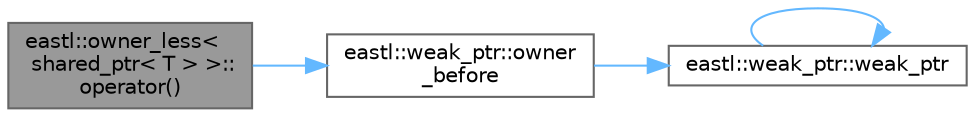 digraph "eastl::owner_less&lt; shared_ptr&lt; T &gt; &gt;::operator()"
{
 // LATEX_PDF_SIZE
  bgcolor="transparent";
  edge [fontname=Helvetica,fontsize=10,labelfontname=Helvetica,labelfontsize=10];
  node [fontname=Helvetica,fontsize=10,shape=box,height=0.2,width=0.4];
  rankdir="LR";
  Node1 [id="Node000001",label="eastl::owner_less\<\l shared_ptr\< T \> \>::\loperator()",height=0.2,width=0.4,color="gray40", fillcolor="grey60", style="filled", fontcolor="black",tooltip=" "];
  Node1 -> Node2 [id="edge4_Node000001_Node000002",color="steelblue1",style="solid",tooltip=" "];
  Node2 [id="Node000002",label="eastl::weak_ptr::owner\l_before",height=0.2,width=0.4,color="grey40", fillcolor="white", style="filled",URL="$classeastl_1_1weak__ptr.html#a2dff6cab2d66acb0ea57d5dd222c13f0",tooltip=" "];
  Node2 -> Node3 [id="edge5_Node000002_Node000003",color="steelblue1",style="solid",tooltip=" "];
  Node3 [id="Node000003",label="eastl::weak_ptr::weak_ptr",height=0.2,width=0.4,color="grey40", fillcolor="white", style="filled",URL="$classeastl_1_1weak__ptr.html#a27df6e2a1650d985bdeda33f0303c83f",tooltip=" "];
  Node3 -> Node3 [id="edge6_Node000003_Node000003",color="steelblue1",style="solid",tooltip=" "];
}
